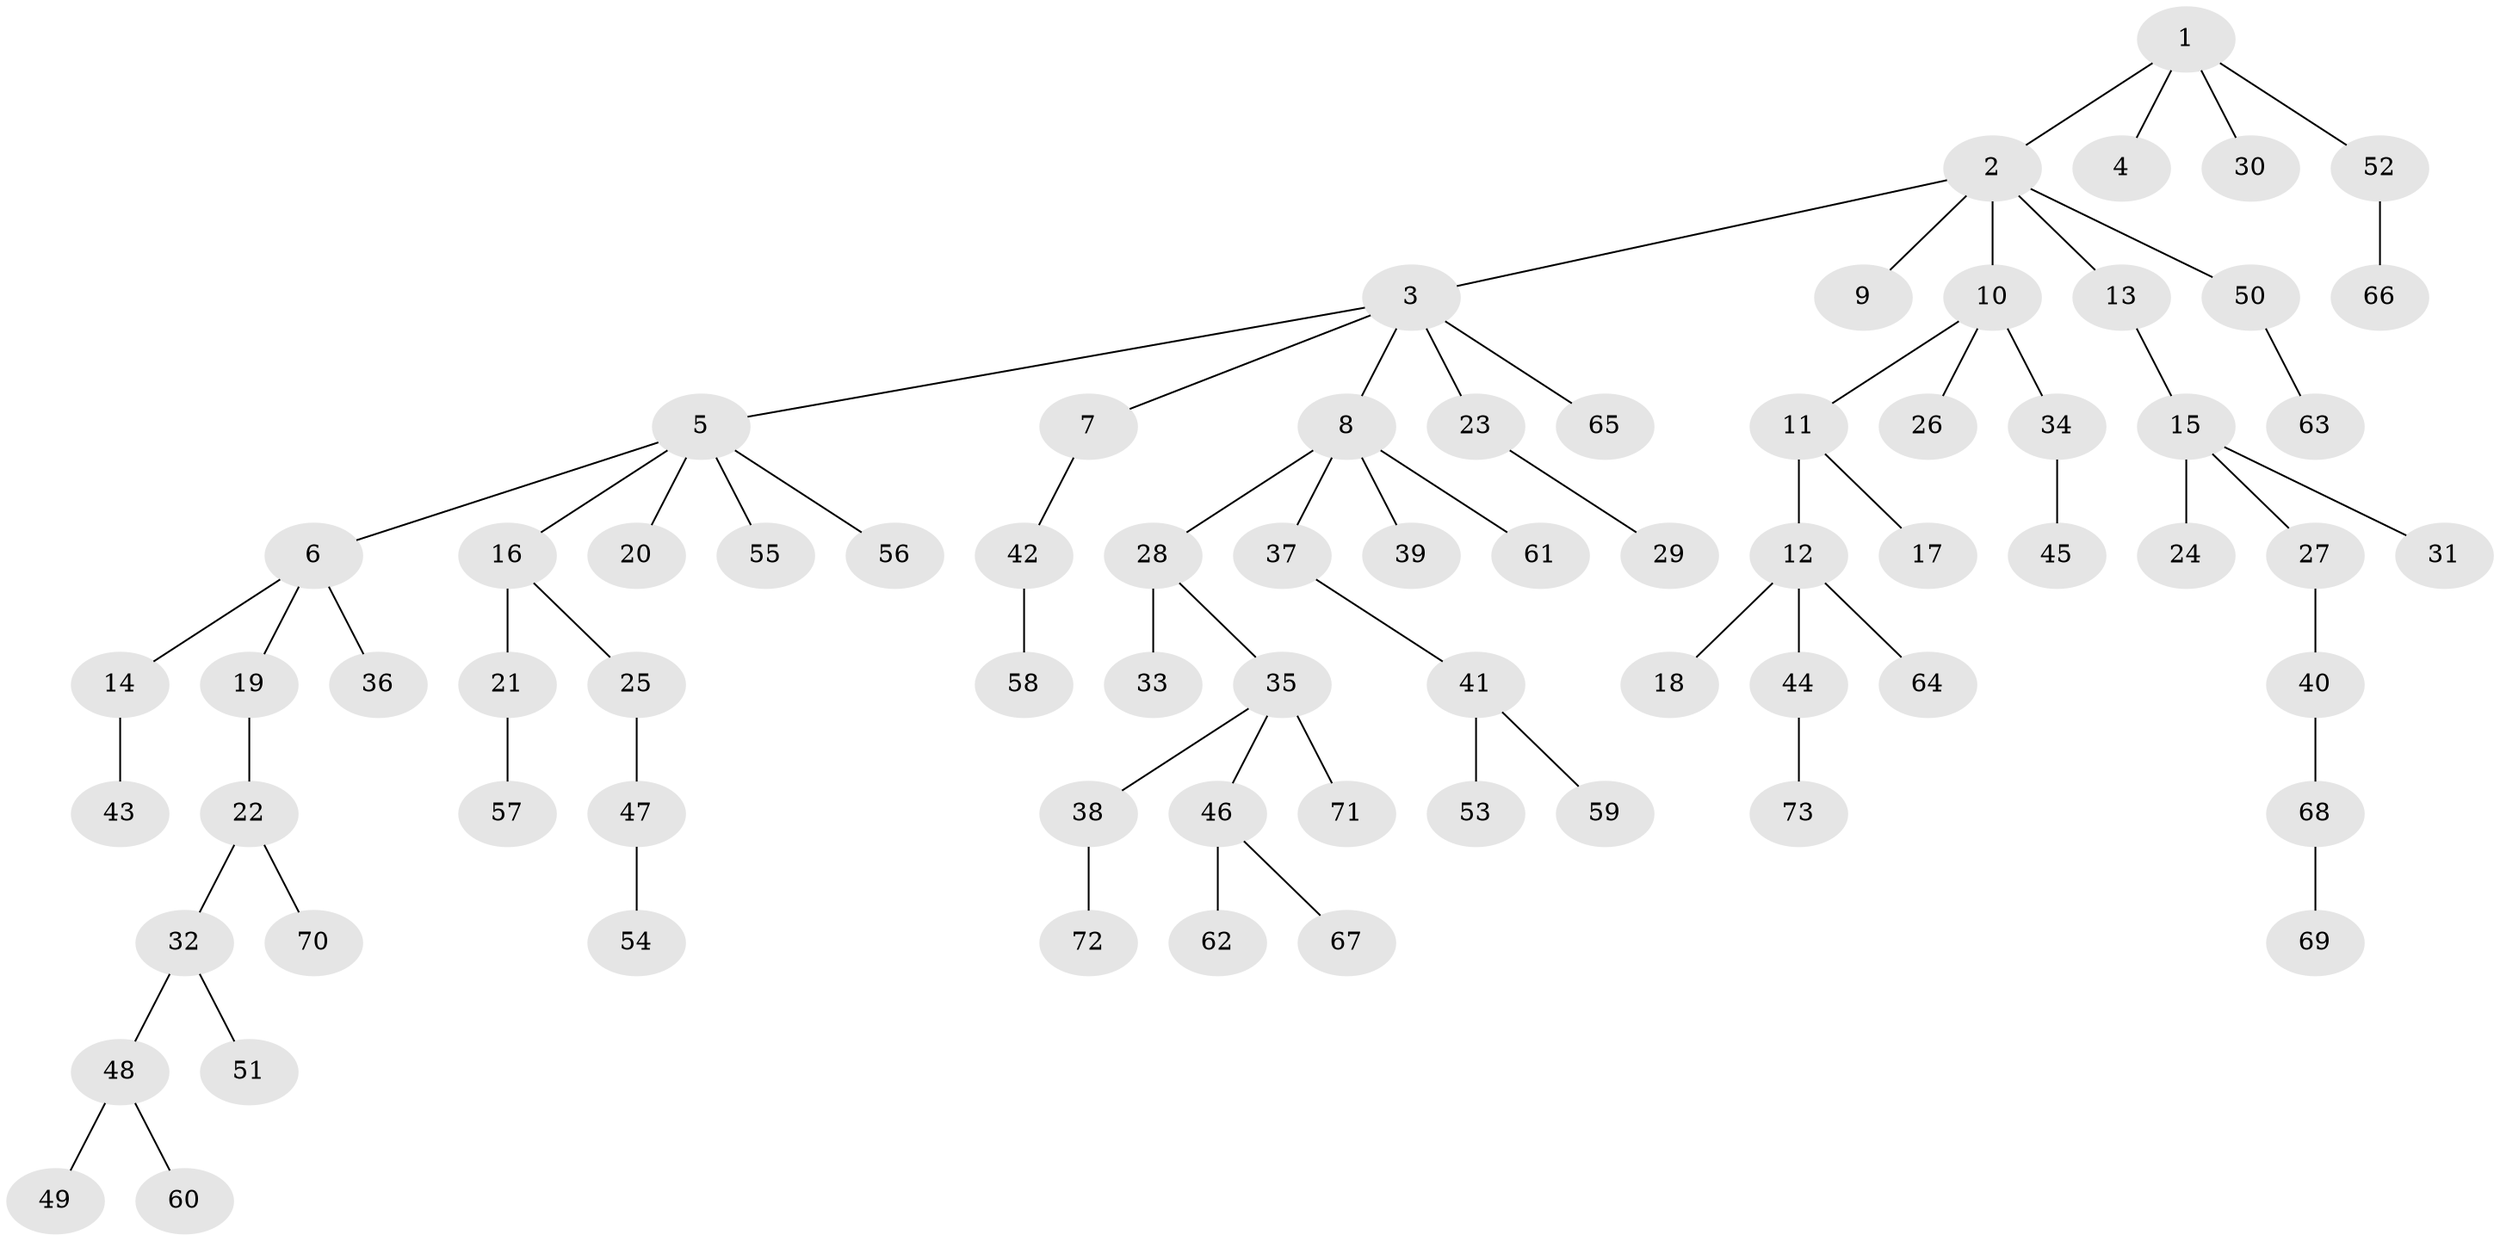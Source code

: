 // Generated by graph-tools (version 1.1) at 2025/15/03/09/25 04:15:29]
// undirected, 73 vertices, 72 edges
graph export_dot {
graph [start="1"]
  node [color=gray90,style=filled];
  1;
  2;
  3;
  4;
  5;
  6;
  7;
  8;
  9;
  10;
  11;
  12;
  13;
  14;
  15;
  16;
  17;
  18;
  19;
  20;
  21;
  22;
  23;
  24;
  25;
  26;
  27;
  28;
  29;
  30;
  31;
  32;
  33;
  34;
  35;
  36;
  37;
  38;
  39;
  40;
  41;
  42;
  43;
  44;
  45;
  46;
  47;
  48;
  49;
  50;
  51;
  52;
  53;
  54;
  55;
  56;
  57;
  58;
  59;
  60;
  61;
  62;
  63;
  64;
  65;
  66;
  67;
  68;
  69;
  70;
  71;
  72;
  73;
  1 -- 2;
  1 -- 4;
  1 -- 30;
  1 -- 52;
  2 -- 3;
  2 -- 9;
  2 -- 10;
  2 -- 13;
  2 -- 50;
  3 -- 5;
  3 -- 7;
  3 -- 8;
  3 -- 23;
  3 -- 65;
  5 -- 6;
  5 -- 16;
  5 -- 20;
  5 -- 55;
  5 -- 56;
  6 -- 14;
  6 -- 19;
  6 -- 36;
  7 -- 42;
  8 -- 28;
  8 -- 37;
  8 -- 39;
  8 -- 61;
  10 -- 11;
  10 -- 26;
  10 -- 34;
  11 -- 12;
  11 -- 17;
  12 -- 18;
  12 -- 44;
  12 -- 64;
  13 -- 15;
  14 -- 43;
  15 -- 24;
  15 -- 27;
  15 -- 31;
  16 -- 21;
  16 -- 25;
  19 -- 22;
  21 -- 57;
  22 -- 32;
  22 -- 70;
  23 -- 29;
  25 -- 47;
  27 -- 40;
  28 -- 33;
  28 -- 35;
  32 -- 48;
  32 -- 51;
  34 -- 45;
  35 -- 38;
  35 -- 46;
  35 -- 71;
  37 -- 41;
  38 -- 72;
  40 -- 68;
  41 -- 53;
  41 -- 59;
  42 -- 58;
  44 -- 73;
  46 -- 62;
  46 -- 67;
  47 -- 54;
  48 -- 49;
  48 -- 60;
  50 -- 63;
  52 -- 66;
  68 -- 69;
}
